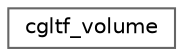 digraph "Graphical Class Hierarchy"
{
 // LATEX_PDF_SIZE
  bgcolor="transparent";
  edge [fontname=Helvetica,fontsize=10,labelfontname=Helvetica,labelfontsize=10];
  node [fontname=Helvetica,fontsize=10,shape=box,height=0.2,width=0.4];
  rankdir="LR";
  Node0 [id="Node000000",label="cgltf_volume",height=0.2,width=0.4,color="grey40", fillcolor="white", style="filled",URL="$structcgltf__volume.html",tooltip=" "];
}
